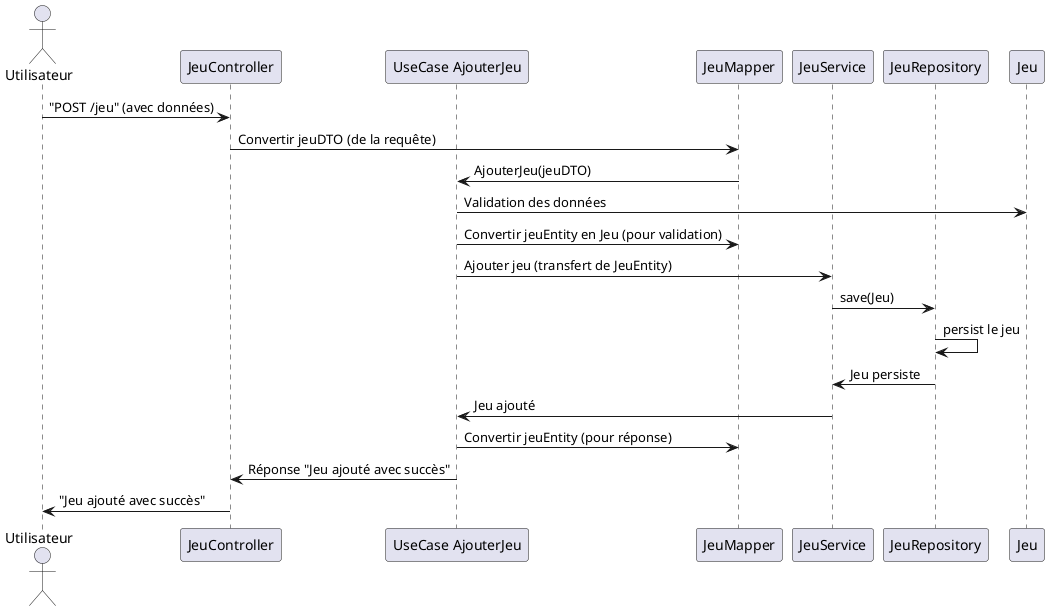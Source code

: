 @startuml
actor Utilisateur

participant "JeuController" as Controller
participant "UseCase AjouterJeu" as UseCase
participant "JeuMapper" as Mapper
participant "JeuService" as Service
participant "JeuRepository" as Repository
participant "Jeu" as JeuEntity

Utilisateur -> Controller : "POST /jeu" (avec données)
Controller -> Mapper : Convertir jeuDTO (de la requête)
Mapper -> UseCase : AjouterJeu(jeuDTO)
UseCase -> JeuEntity : Validation des données
UseCase -> Mapper : Convertir jeuEntity en Jeu (pour validation)
UseCase -> Service : Ajouter jeu (transfert de JeuEntity)
Service -> Repository : save(Jeu)
Repository -> Repository : persist le jeu
Repository -> Service : Jeu persiste
Service -> UseCase : Jeu ajouté
UseCase -> Mapper : Convertir jeuEntity (pour réponse)
UseCase -> Controller : Réponse "Jeu ajouté avec succès"
Controller -> Utilisateur : "Jeu ajouté avec succès"

@enduml
